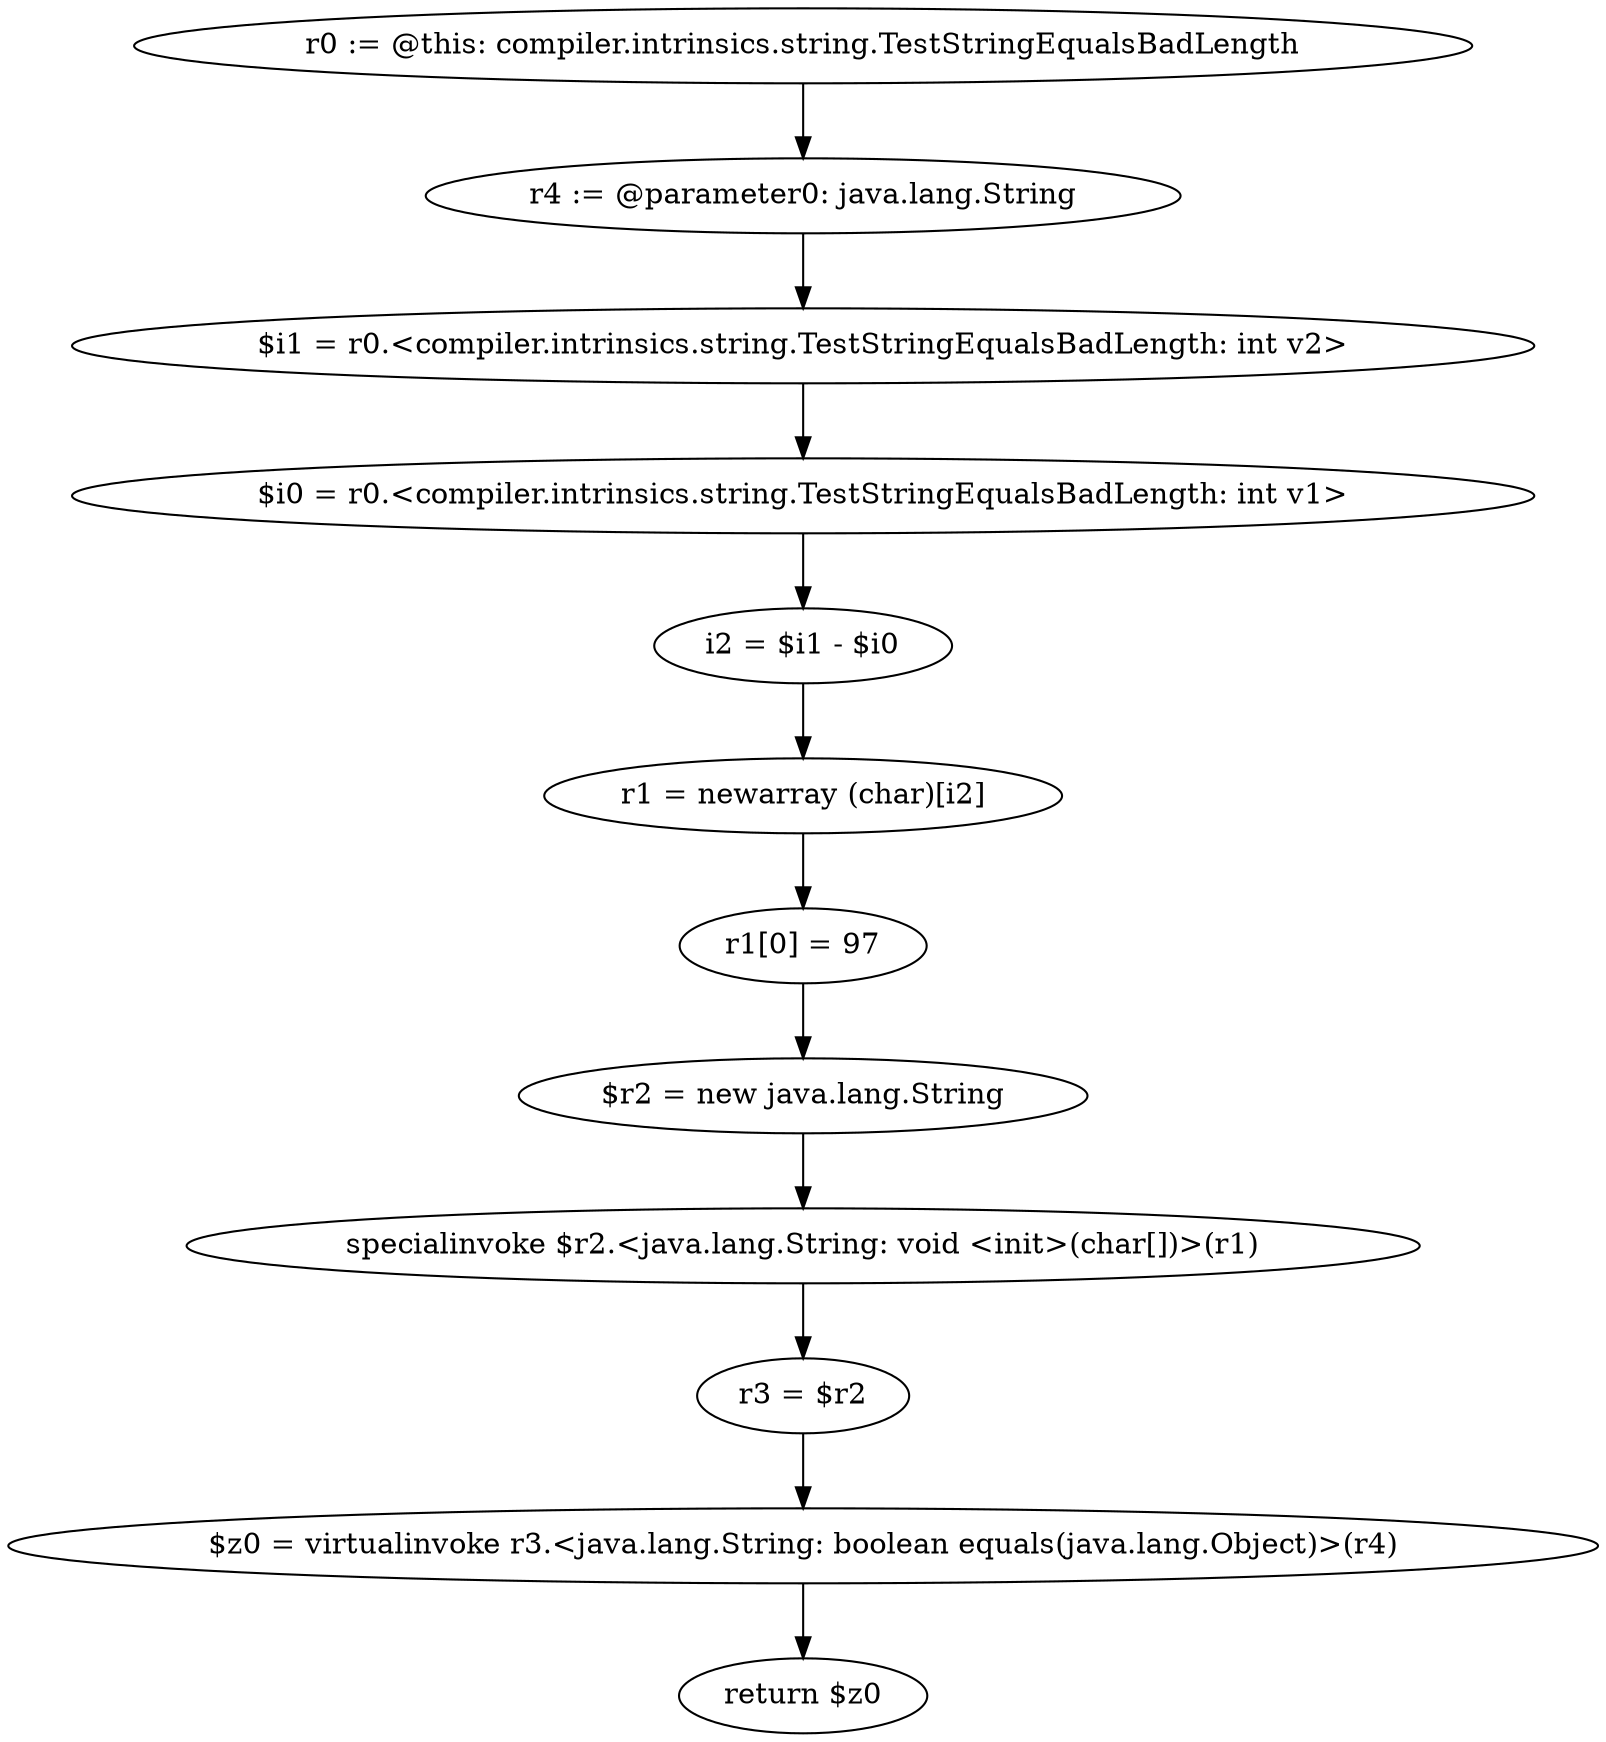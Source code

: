 digraph "unitGraph" {
    "r0 := @this: compiler.intrinsics.string.TestStringEqualsBadLength"
    "r4 := @parameter0: java.lang.String"
    "$i1 = r0.<compiler.intrinsics.string.TestStringEqualsBadLength: int v2>"
    "$i0 = r0.<compiler.intrinsics.string.TestStringEqualsBadLength: int v1>"
    "i2 = $i1 - $i0"
    "r1 = newarray (char)[i2]"
    "r1[0] = 97"
    "$r2 = new java.lang.String"
    "specialinvoke $r2.<java.lang.String: void <init>(char[])>(r1)"
    "r3 = $r2"
    "$z0 = virtualinvoke r3.<java.lang.String: boolean equals(java.lang.Object)>(r4)"
    "return $z0"
    "r0 := @this: compiler.intrinsics.string.TestStringEqualsBadLength"->"r4 := @parameter0: java.lang.String";
    "r4 := @parameter0: java.lang.String"->"$i1 = r0.<compiler.intrinsics.string.TestStringEqualsBadLength: int v2>";
    "$i1 = r0.<compiler.intrinsics.string.TestStringEqualsBadLength: int v2>"->"$i0 = r0.<compiler.intrinsics.string.TestStringEqualsBadLength: int v1>";
    "$i0 = r0.<compiler.intrinsics.string.TestStringEqualsBadLength: int v1>"->"i2 = $i1 - $i0";
    "i2 = $i1 - $i0"->"r1 = newarray (char)[i2]";
    "r1 = newarray (char)[i2]"->"r1[0] = 97";
    "r1[0] = 97"->"$r2 = new java.lang.String";
    "$r2 = new java.lang.String"->"specialinvoke $r2.<java.lang.String: void <init>(char[])>(r1)";
    "specialinvoke $r2.<java.lang.String: void <init>(char[])>(r1)"->"r3 = $r2";
    "r3 = $r2"->"$z0 = virtualinvoke r3.<java.lang.String: boolean equals(java.lang.Object)>(r4)";
    "$z0 = virtualinvoke r3.<java.lang.String: boolean equals(java.lang.Object)>(r4)"->"return $z0";
}
